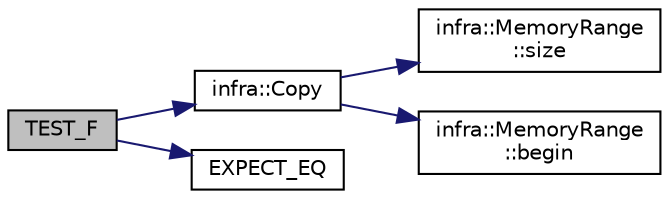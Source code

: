 digraph "TEST_F"
{
 // INTERACTIVE_SVG=YES
  edge [fontname="Helvetica",fontsize="10",labelfontname="Helvetica",labelfontsize="10"];
  node [fontname="Helvetica",fontsize="10",shape=record];
  rankdir="LR";
  Node10 [label="TEST_F",height=0.2,width=0.4,color="black", fillcolor="grey75", style="filled", fontcolor="black"];
  Node10 -> Node11 [color="midnightblue",fontsize="10",style="solid",fontname="Helvetica"];
  Node11 [label="infra::Copy",height=0.2,width=0.4,color="black", fillcolor="white", style="filled",URL="$d0/de3/namespaceinfra.html#ad2eae6128b7a057916770ee2ccc8945c"];
  Node11 -> Node12 [color="midnightblue",fontsize="10",style="solid",fontname="Helvetica"];
  Node12 [label="infra::MemoryRange\l::size",height=0.2,width=0.4,color="black", fillcolor="white", style="filled",URL="$d0/d6d/classinfra_1_1_memory_range.html#ae8fbbf531d3696b6a64ac13385acdc66"];
  Node11 -> Node13 [color="midnightblue",fontsize="10",style="solid",fontname="Helvetica"];
  Node13 [label="infra::MemoryRange\l::begin",height=0.2,width=0.4,color="black", fillcolor="white", style="filled",URL="$d0/d6d/classinfra_1_1_memory_range.html#a7a83ceae17802af5ecebfb9557912ece"];
  Node10 -> Node14 [color="midnightblue",fontsize="10",style="solid",fontname="Helvetica"];
  Node14 [label="EXPECT_EQ",height=0.2,width=0.4,color="black", fillcolor="white", style="filled",URL="$d6/def/_test_json_8cpp.html#a82745227e2f0a8edbb4ae630d88a8e86"];
}
